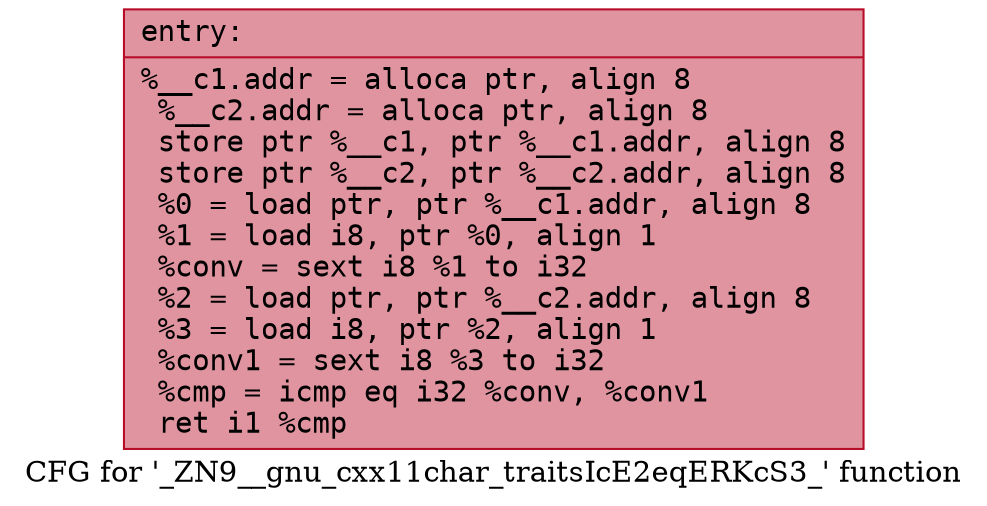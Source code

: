 digraph "CFG for '_ZN9__gnu_cxx11char_traitsIcE2eqERKcS3_' function" {
	label="CFG for '_ZN9__gnu_cxx11char_traitsIcE2eqERKcS3_' function";

	Node0x557ad5ce4b50 [shape=record,color="#b70d28ff", style=filled, fillcolor="#b70d2870" fontname="Courier",label="{entry:\l|  %__c1.addr = alloca ptr, align 8\l  %__c2.addr = alloca ptr, align 8\l  store ptr %__c1, ptr %__c1.addr, align 8\l  store ptr %__c2, ptr %__c2.addr, align 8\l  %0 = load ptr, ptr %__c1.addr, align 8\l  %1 = load i8, ptr %0, align 1\l  %conv = sext i8 %1 to i32\l  %2 = load ptr, ptr %__c2.addr, align 8\l  %3 = load i8, ptr %2, align 1\l  %conv1 = sext i8 %3 to i32\l  %cmp = icmp eq i32 %conv, %conv1\l  ret i1 %cmp\l}"];
}
